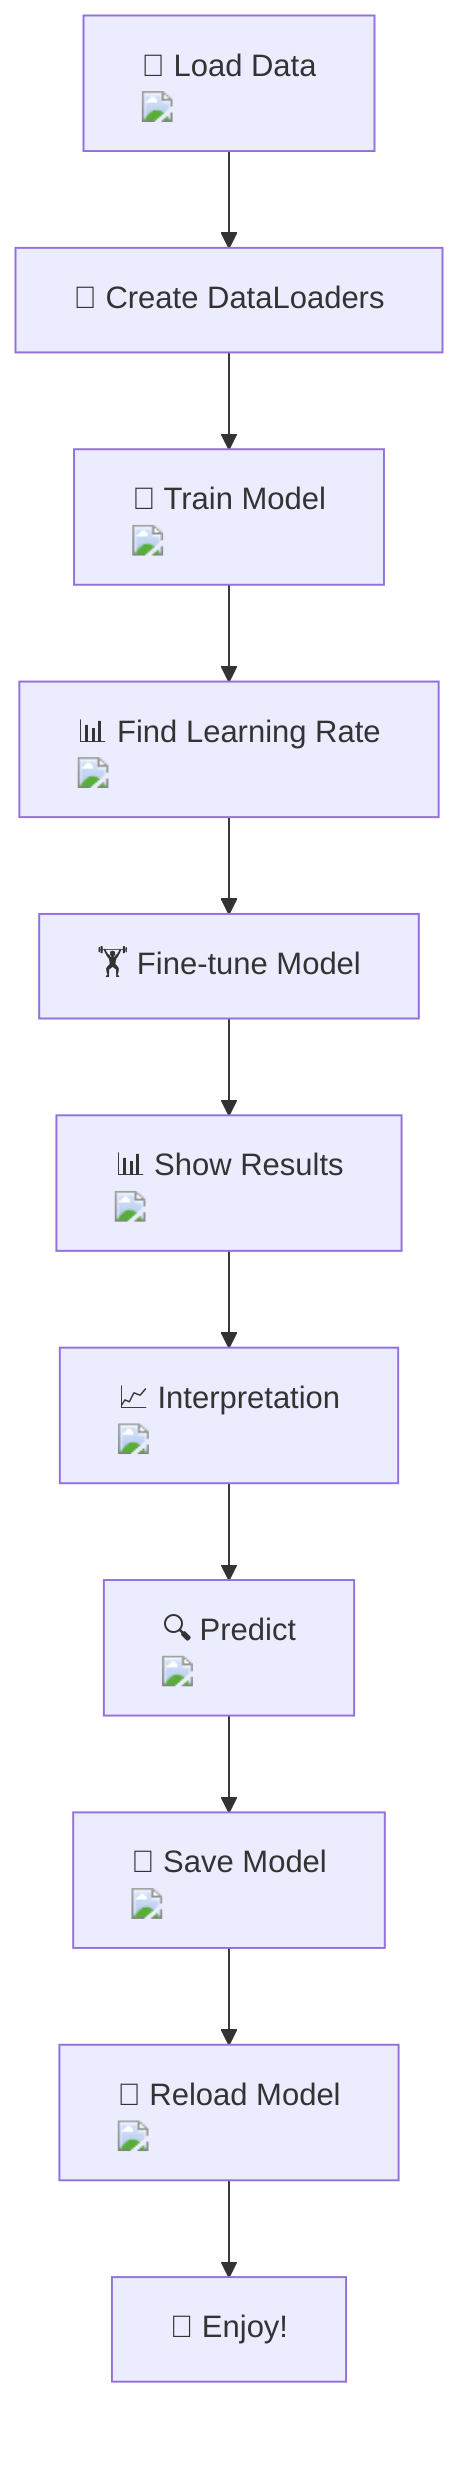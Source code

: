 flowchart TD
    A["📁 Load Data <img src='../input/ballon-dor-2021-images/file.svg' />"] --> B["🔄 Create DataLoaders"]
    B --> C["🧠 Train Model <img src='path/to/model.png' />"]
    C --> D["📊 Find Learning Rate <img src='path/to/lr_find.png' />"]
    D --> E["🏋️ Fine-tune Model"]
    E --> F["📊 Show Results <img src='../data/dummy_plots/barplot_template.svg' />"]
    F --> G["📈 Interpretation <img src='../data/dummy_plots/boxplot_template.svg' />"]
    G --> H["🔍 Predict <img src='path/to/prediction.png' />"]
    H --> I["💾 Save Model <img src='path/to/save.png' />"]
    I --> J["🔄 Reload Model <img src='path/to/reload.png' />"]
    J --> K["🎉 Enjoy!"]